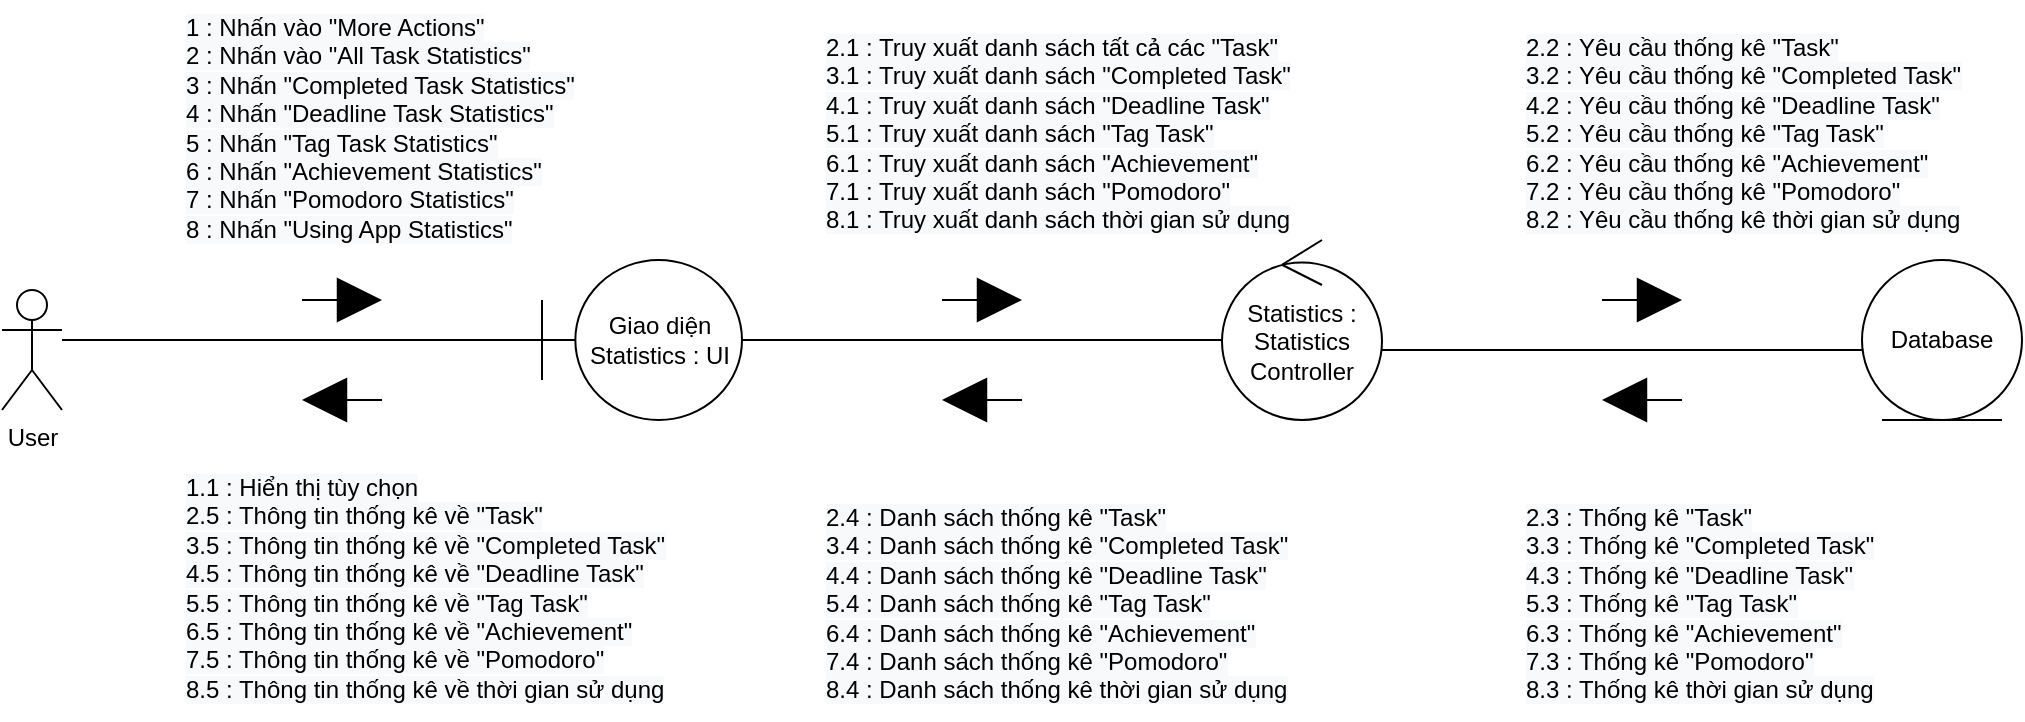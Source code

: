 <mxfile version="13.6.5">
    <diagram id="wx6fKO2QuID2BFAPq64R" name="Page-1">
        <mxGraphModel dx="990" dy="585" grid="1" gridSize="10" guides="1" tooltips="1" connect="1" arrows="1" fold="1" page="1" pageScale="1" pageWidth="850" pageHeight="1100" background="#FFFFFF" math="0" shadow="0">
            <root>
                <mxCell id="0"/>
                <mxCell id="1" parent="0"/>
                <mxCell id="4" value="User&lt;br&gt;" style="shape=umlActor;verticalLabelPosition=bottom;verticalAlign=top;html=1;" parent="1" vertex="1">
                    <mxGeometry x="30" y="175" width="30" height="60" as="geometry"/>
                </mxCell>
                <mxCell id="5" value="Giao diện Statistics : UI" style="shape=umlBoundary;whiteSpace=wrap;html=1;" parent="1" vertex="1">
                    <mxGeometry x="300" y="160" width="100" height="80" as="geometry"/>
                </mxCell>
                <mxCell id="6" value="Database" style="ellipse;shape=umlEntity;whiteSpace=wrap;html=1;" parent="1" vertex="1">
                    <mxGeometry x="960" y="160" width="80" height="80" as="geometry"/>
                </mxCell>
                <mxCell id="7" value="Statistics&amp;nbsp;: Statistics Controller" style="ellipse;shape=umlControl;whiteSpace=wrap;html=1;" parent="1" vertex="1">
                    <mxGeometry x="640" y="150" width="80" height="90" as="geometry"/>
                </mxCell>
                <mxCell id="8" value="" style="html=1;verticalAlign=bottom;endArrow=block;startSize=7;endSize=20;endFill=1;sourcePerimeterSpacing=2;" parent="1" edge="1">
                    <mxGeometry x="0.25" y="70" width="80" relative="1" as="geometry">
                        <mxPoint x="180" y="180" as="sourcePoint"/>
                        <mxPoint x="220" y="180" as="targetPoint"/>
                        <mxPoint as="offset"/>
                    </mxGeometry>
                </mxCell>
                <mxCell id="10" value="" style="line;strokeWidth=1;rotatable=0;dashed=0;labelPosition=right;align=left;verticalAlign=middle;spacingTop=0;spacingLeft=6;points=[];portConstraint=eastwest;" parent="1" vertex="1">
                    <mxGeometry x="60" y="195" width="240" height="10" as="geometry"/>
                </mxCell>
                <mxCell id="12" value="" style="line;strokeWidth=1;rotatable=0;dashed=0;labelPosition=right;align=left;verticalAlign=middle;spacingTop=0;spacingLeft=6;points=[];portConstraint=eastwest;" parent="1" vertex="1">
                    <mxGeometry x="400" y="195" width="240" height="10" as="geometry"/>
                </mxCell>
                <mxCell id="13" value="" style="html=1;verticalAlign=bottom;endArrow=block;startSize=7;endSize=20;endFill=1;sourcePerimeterSpacing=2;" parent="1" edge="1">
                    <mxGeometry x="0.25" y="70" width="80" relative="1" as="geometry">
                        <mxPoint x="500" y="180" as="sourcePoint"/>
                        <mxPoint x="540" y="180" as="targetPoint"/>
                        <mxPoint as="offset"/>
                    </mxGeometry>
                </mxCell>
                <mxCell id="15" value="" style="line;strokeWidth=1;rotatable=0;dashed=0;labelPosition=right;align=left;verticalAlign=middle;spacingTop=0;spacingLeft=6;points=[];portConstraint=eastwest;" parent="1" vertex="1">
                    <mxGeometry x="720" y="200" width="240" height="10" as="geometry"/>
                </mxCell>
                <mxCell id="16" value="" style="html=1;verticalAlign=bottom;endArrow=block;startSize=7;endSize=20;endFill=1;sourcePerimeterSpacing=2;" parent="1" edge="1">
                    <mxGeometry x="0.25" y="70" width="80" relative="1" as="geometry">
                        <mxPoint x="830" y="180" as="sourcePoint"/>
                        <mxPoint x="870" y="180" as="targetPoint"/>
                        <mxPoint as="offset"/>
                    </mxGeometry>
                </mxCell>
                <mxCell id="18" value="" style="html=1;verticalAlign=bottom;endArrow=block;startSize=7;endSize=20;endFill=1;sourcePerimeterSpacing=2;" parent="1" edge="1">
                    <mxGeometry x="0.25" y="70" width="80" relative="1" as="geometry">
                        <mxPoint x="220" y="230" as="sourcePoint"/>
                        <mxPoint x="180" y="230" as="targetPoint"/>
                        <mxPoint as="offset"/>
                    </mxGeometry>
                </mxCell>
                <mxCell id="19" value="&lt;span style=&quot;color: rgba(0 , 0 , 0 , 0) ; font-family: monospace ; font-size: 0px&quot;&gt;%3CmxGraphModel%3E%3Croot%3E%3CmxCell%20id%3D%220%22%2F%3E%3CmxCell%20id%3D%221%22%20parent%3D%220%22%2F%3E%3CmxCell%20id%3D%222%22%20value%3D%22%22%20style%3D%22html%3D1%3BverticalAlign%3Dbottom%3BendArrow%3Dblock%3BstartSize%3D7%3BendSize%3D20%3BendFill%3D1%3BsourcePerimeterSpacing%3D2%3B%22%20edge%3D%221%22%20parent%3D%221%22%3E%3CmxGeometry%20x%3D%220.25%22%20y%3D%2270%22%20width%3D%2280%22%20relative%3D%221%22%20as%3D%22geometry%22%3E%3CmxPoint%20x%3D%22190%22%20y%3D%22180%22%20as%3D%22sourcePoint%22%2F%3E%3CmxPoint%20x%3D%22230%22%20y%3D%22180%22%20as%3D%22targetPoint%22%2F%3E%3CmxPoint%20as%3D%22offset%22%2F%3E%3C%2FmxGeometry%3E%3C%2FmxCell%3E%3C%2Froot%3E%3C%2FmxGraphModel%3E&lt;/span&gt;&lt;span style=&quot;color: rgba(0 , 0 , 0 , 0) ; font-family: monospace ; font-size: 0px&quot;&gt;%3CmxGraphModel%3E%3Croot%3E%3CmxCell%20id%3D%220%22%2F%3E%3CmxCell%20id%3D%221%22%20parent%3D%220%22%2F%3E%3CmxCell%20id%3D%222%22%20value%3D%22%22%20style%3D%22html%3D1%3BverticalAlign%3Dbottom%3BendArrow%3Dblock%3BstartSize%3D7%3BendSize%3D20%3BendFill%3D1%3BsourcePerimeterSpacing%3D2%3B%22%20edge%3D%221%22%20parent%3D%221%22%3E%3CmxGeometry%20x%3D%220.25%22%20y%3D%2270%22%20width%3D%2280%22%20relative%3D%221%22%20as%3D%22geometry%22%3E%3CmxPoint%20x%3D%22190%22%20y%3D%22180%22%20as%3D%22sourcePoint%22%2F%3E%3CmxPoint%20x%3D%22230%22%20y%3D%22180%22%20as%3D%22targetPoint%22%2F%3E%3CmxPoint%20as%3D%22offset%22%2F%3E%3C%2FmxGeometry%3E%3C%2FmxCell%3E%3C%2Froot%3E%3C%2FmxGraphModel%3E&lt;/span&gt;" style="text;html=1;align=center;verticalAlign=middle;resizable=0;points=[];autosize=1;" parent="1" vertex="1">
                    <mxGeometry x="160" y="300" width="20" height="20" as="geometry"/>
                </mxCell>
                <mxCell id="37" value="" style="html=1;verticalAlign=bottom;endArrow=block;startSize=7;endSize=20;endFill=1;sourcePerimeterSpacing=2;" parent="1" edge="1">
                    <mxGeometry x="0.25" y="70" width="80" relative="1" as="geometry">
                        <mxPoint x="540" y="230" as="sourcePoint"/>
                        <mxPoint x="500" y="230" as="targetPoint"/>
                        <mxPoint as="offset"/>
                    </mxGeometry>
                </mxCell>
                <mxCell id="38" value="" style="html=1;verticalAlign=bottom;endArrow=block;startSize=7;endSize=20;endFill=1;sourcePerimeterSpacing=2;" parent="1" edge="1">
                    <mxGeometry x="0.25" y="70" width="80" relative="1" as="geometry">
                        <mxPoint x="870" y="230" as="sourcePoint"/>
                        <mxPoint x="830" y="230" as="targetPoint"/>
                        <mxPoint as="offset"/>
                    </mxGeometry>
                </mxCell>
                <mxCell id="44" value="&lt;span style=&quot;color: rgb(0 , 0 , 0) ; font-family: &amp;#34;helvetica&amp;#34; ; font-size: 12px ; font-style: normal ; font-weight: 400 ; letter-spacing: normal ; text-indent: 0px ; text-transform: none ; word-spacing: 0px ; background-color: rgb(248 , 249 , 250) ; display: inline ; float: none&quot;&gt;1 : Nhấn vào &quot;More Actions&quot;&lt;br&gt;2 : Nhấn vào &quot;All Task Statistics&quot;&lt;br&gt;&lt;span style=&quot;font-family: &amp;#34;helvetica&amp;#34;&quot;&gt;3 : Nhấn &quot;Completed Task Statistics&quot;&lt;br&gt;&lt;/span&gt;&lt;span style=&quot;font-family: &amp;#34;helvetica&amp;#34;&quot;&gt;4 : Nhấn &quot;Deadline Task Statistics&quot;&lt;br&gt;&lt;/span&gt;&lt;span style=&quot;font-family: &amp;#34;helvetica&amp;#34;&quot;&gt;5 : Nhấn &quot;Tag Task Statistics&quot;&lt;br&gt;&lt;/span&gt;&lt;span style=&quot;font-family: &amp;#34;helvetica&amp;#34;&quot;&gt;6 : Nhấn &quot;Achievement Statistics&quot;&lt;br&gt;&lt;/span&gt;&lt;span style=&quot;font-family: &amp;#34;helvetica&amp;#34;&quot;&gt;7 : Nhấn &quot;Pomodoro Statistics&quot;&lt;br&gt;&lt;/span&gt;&lt;span style=&quot;font-family: &amp;#34;helvetica&amp;#34;&quot;&gt;8 : Nhấn &quot;Using App Statistics&quot;&lt;/span&gt;&lt;br&gt;&lt;/span&gt;" style="text;whiteSpace=wrap;html=1;" parent="1" vertex="1">
                    <mxGeometry x="120" y="30" width="200" height="120" as="geometry"/>
                </mxCell>
                <mxCell id="45" value="&lt;span style=&quot;color: rgb(0 , 0 , 0) ; font-family: &amp;#34;helvetica&amp;#34; ; font-size: 12px ; font-style: normal ; font-weight: 400 ; letter-spacing: normal ; text-indent: 0px ; text-transform: none ; word-spacing: 0px ; background-color: rgb(248 , 249 , 250) ; display: inline ; float: none&quot;&gt;1.1 : Hiển thị tùy chọn&lt;br&gt;&lt;span style=&quot;font-family: &amp;#34;helvetica&amp;#34;&quot;&gt;2.5 : Thông tin thống kê về &quot;Task&quot;&lt;br&gt;&lt;/span&gt;&lt;span style=&quot;font-family: &amp;#34;helvetica&amp;#34;&quot;&gt;3.5 : Thông tin thống kê về &quot;Completed Task&quot;&lt;br&gt;&lt;/span&gt;&lt;span style=&quot;font-family: &amp;#34;helvetica&amp;#34;&quot;&gt;4.5 : Thông tin&amp;nbsp;&lt;/span&gt;thống kê về &quot;Deadline Task&quot;&lt;span style=&quot;font-family: &amp;#34;helvetica&amp;#34;&quot;&gt;&lt;br&gt;&lt;/span&gt;&lt;span style=&quot;font-family: &amp;#34;helvetica&amp;#34;&quot;&gt;5.5 : Thông tin&amp;nbsp;&lt;/span&gt;thống kê về &quot;Tag Task&quot;&lt;span style=&quot;font-family: &amp;#34;helvetica&amp;#34;&quot;&gt;&lt;br&gt;&lt;/span&gt;&lt;span style=&quot;font-family: &amp;#34;helvetica&amp;#34;&quot;&gt;6.5 : Thông tin&amp;nbsp;&lt;/span&gt;thống kê về &quot;Achievement&quot;&lt;span style=&quot;font-family: &amp;#34;helvetica&amp;#34;&quot;&gt;&lt;br&gt;&lt;/span&gt;&lt;span style=&quot;font-family: &amp;#34;helvetica&amp;#34;&quot;&gt;7.5 : Thông tin&amp;nbsp;&lt;/span&gt;thống kê về &quot;Pomodoro&quot;&lt;span style=&quot;font-family: &amp;#34;helvetica&amp;#34;&quot;&gt;&lt;br&gt;&lt;/span&gt;&lt;span style=&quot;font-family: &amp;#34;helvetica&amp;#34;&quot;&gt;8.5 : Thông tin&amp;nbsp;&lt;/span&gt;thống kê về thời gian sử dụng&lt;br&gt;&lt;/span&gt;" style="text;whiteSpace=wrap;html=1;" parent="1" vertex="1">
                    <mxGeometry x="120" y="260" width="250" height="130" as="geometry"/>
                </mxCell>
                <mxCell id="46" value="&lt;span style=&quot;color: rgb(0 , 0 , 0) ; font-family: &amp;#34;helvetica&amp;#34; ; font-size: 12px ; font-style: normal ; font-weight: 400 ; letter-spacing: normal ; text-indent: 0px ; text-transform: none ; word-spacing: 0px ; background-color: rgb(248 , 249 , 250) ; display: inline ; float: none&quot;&gt;2.1 : Truy xuất danh sách tất cả các &quot;Task&quot;&lt;br&gt;&lt;span&gt;3.1 : Truy xuất danh sách &quot;Completed Task&quot;&lt;br&gt;&lt;/span&gt;&lt;span&gt;4.1 : Truy xuất danh sách &quot;Deadline Task&quot;&lt;br&gt;&lt;/span&gt;&lt;span&gt;5.1 : Truy xuất danh sách &quot;Tag Task&quot;&lt;br&gt;&lt;/span&gt;&lt;span&gt;6.1 : Truy xuất danh sách &quot;Achievement&quot;&lt;br&gt;&lt;/span&gt;&lt;span&gt;7.1 : Truy xuất danh sách &quot;Pomodoro&quot;&lt;br&gt;&lt;/span&gt;&lt;span&gt;8.1 : Truy xuất danh sách thời gian sử dụng&lt;/span&gt;&lt;br&gt;&lt;/span&gt;" style="text;whiteSpace=wrap;html=1;" parent="1" vertex="1">
                    <mxGeometry x="440" y="40" width="240" height="100" as="geometry"/>
                </mxCell>
                <mxCell id="47" value="&lt;span style=&quot;color: rgb(0 , 0 , 0) ; font-family: &amp;#34;helvetica&amp;#34; ; font-size: 12px ; font-style: normal ; font-weight: 400 ; letter-spacing: normal ; text-indent: 0px ; text-transform: none ; word-spacing: 0px ; background-color: rgb(248 , 249 , 250) ; display: inline ; float: none&quot;&gt;2.2 : Yêu cầu thống kê &quot;Task&quot;&lt;br&gt;&lt;span style=&quot;font-family: &amp;#34;helvetica&amp;#34;&quot;&gt;3.2 : Yêu cầu thống kê &quot;Completed Task&quot;&lt;br&gt;&lt;/span&gt;&lt;span style=&quot;font-family: &amp;#34;helvetica&amp;#34;&quot;&gt;4.2 : Yêu cầu thống kê &quot;Deadline Task&quot;&lt;br&gt;&lt;/span&gt;&lt;span style=&quot;font-family: &amp;#34;helvetica&amp;#34;&quot;&gt;5.2 : Yêu cầu thống kê &quot;Tag Task&quot;&lt;br&gt;&lt;/span&gt;&lt;span style=&quot;font-family: &amp;#34;helvetica&amp;#34;&quot;&gt;6.2 : Yêu cầu thống kê &quot;Achievement&quot;&lt;br&gt;&lt;/span&gt;&lt;span style=&quot;font-family: &amp;#34;helvetica&amp;#34;&quot;&gt;7.2 : Yêu cầu thống kê &quot;Pomodoro&quot;&lt;br&gt;&lt;/span&gt;&lt;span style=&quot;font-family: &amp;#34;helvetica&amp;#34;&quot;&gt;8.2 : Yêu cầu thống kê thời gian sử dụng&lt;/span&gt;&lt;br&gt;&lt;/span&gt;" style="text;whiteSpace=wrap;html=1;" parent="1" vertex="1">
                    <mxGeometry x="790" y="40" width="230" height="100" as="geometry"/>
                </mxCell>
                <mxCell id="48" value="&lt;span style=&quot;color: rgb(0 , 0 , 0) ; font-family: &amp;#34;helvetica&amp;#34; ; font-size: 12px ; font-style: normal ; font-weight: 400 ; letter-spacing: normal ; text-indent: 0px ; text-transform: none ; word-spacing: 0px ; background-color: rgb(248 , 249 , 250) ; display: inline ; float: none&quot;&gt;2.3 : Thống kê &quot;Task&quot;&lt;br&gt;&lt;span style=&quot;font-family: &amp;#34;helvetica&amp;#34;&quot;&gt;3.3 : Thống kê &quot;Completed Task&quot;&lt;br&gt;&lt;/span&gt;&lt;span style=&quot;font-family: &amp;#34;helvetica&amp;#34;&quot;&gt;4.3 : Thống kê &quot;Deadline Task&quot;&lt;br&gt;&lt;/span&gt;&lt;span style=&quot;font-family: &amp;#34;helvetica&amp;#34;&quot;&gt;5.3 : Thống kê &quot;Tag Task&quot;&lt;br&gt;&lt;/span&gt;&lt;span style=&quot;font-family: &amp;#34;helvetica&amp;#34;&quot;&gt;6.3 : Thống kê &quot;Achievement&quot;&lt;br&gt;&lt;/span&gt;&lt;span style=&quot;font-family: &amp;#34;helvetica&amp;#34;&quot;&gt;7.3 : Thống kê &quot;Pomodoro&quot;&lt;br&gt;&lt;/span&gt;&lt;span style=&quot;font-family: &amp;#34;helvetica&amp;#34;&quot;&gt;8.3 : Thống kê thời gian sử dụng&lt;/span&gt;&lt;br&gt;&lt;/span&gt;" style="text;whiteSpace=wrap;html=1;" parent="1" vertex="1">
                    <mxGeometry x="790" y="275" width="180" height="100" as="geometry"/>
                </mxCell>
                <mxCell id="49" value="&lt;span style=&quot;color: rgb(0 , 0 , 0) ; font-family: &amp;#34;helvetica&amp;#34; ; font-size: 12px ; font-style: normal ; font-weight: 400 ; letter-spacing: normal ; text-indent: 0px ; text-transform: none ; word-spacing: 0px ; background-color: rgb(248 , 249 , 250) ; display: inline ; float: none&quot;&gt;2.4 : Danh sách thống kê &quot;Task&quot;&lt;br&gt;3.4 :&amp;nbsp;Danh sách thống kê &quot;Completed Task&quot;&lt;br&gt;4.4 : Danh sách thống kê &quot;Deadline Task&quot;&lt;br&gt;5.4 : Danh sách thống kê &quot;Tag Task&quot;&lt;br&gt;6.4 : Danh sách thống kê &quot;Achievement&quot;&lt;br&gt;7.4 : Danh sách thống kê &quot;Pomodoro&quot;&lt;br&gt;8.4 : Danh sách thống kê thời gian sử dụng&lt;br&gt;&lt;/span&gt;" style="text;whiteSpace=wrap;html=1;" parent="1" vertex="1">
                    <mxGeometry x="440" y="275" width="240" height="100" as="geometry"/>
                </mxCell>
            </root>
        </mxGraphModel>
    </diagram>
</mxfile>
